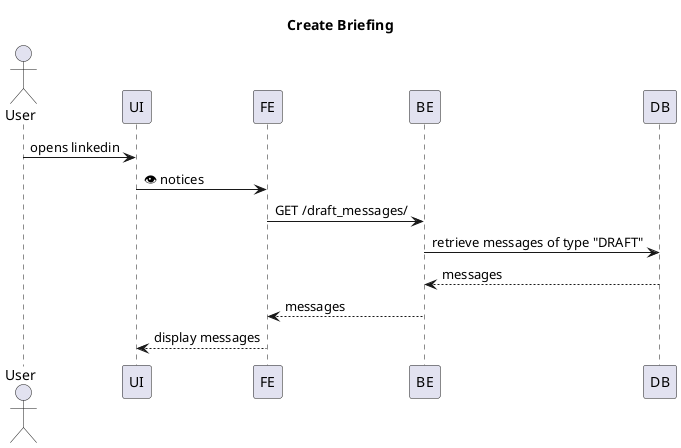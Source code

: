 @startuml
title Create Briefing

actor User
participant "UI" as UI
participant "FE" as FE
participant "BE" as BE
participant "DB" as DB

User -> UI: opens linkedin
UI -> FE: 👁️ notices
FE -> BE: GET /draft_messages/
BE -> DB: retrieve messages of type "DRAFT"
DB --> BE: messages
BE --> FE: messages
FE --> UI: display messages
@enduml
